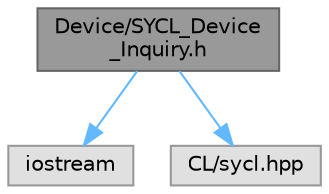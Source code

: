 digraph "Device/SYCL_Device_Inquiry.h"
{
 // INTERACTIVE_SVG=YES
 // LATEX_PDF_SIZE
  bgcolor="transparent";
  edge [fontname=Helvetica,fontsize=10,labelfontname=Helvetica,labelfontsize=10];
  node [fontname=Helvetica,fontsize=10,shape=box,height=0.2,width=0.4];
  Node1 [id="Node000001",label="Device/SYCL_Device\l_Inquiry.h",height=0.2,width=0.4,color="gray40", fillcolor="grey60", style="filled", fontcolor="black",tooltip="Collecting SYCL device availability and information."];
  Node1 -> Node2 [id="edge1_Node000001_Node000002",color="steelblue1",style="solid",tooltip=" "];
  Node2 [id="Node000002",label="iostream",height=0.2,width=0.4,color="grey60", fillcolor="#E0E0E0", style="filled",tooltip=" "];
  Node1 -> Node3 [id="edge2_Node000001_Node000003",color="steelblue1",style="solid",tooltip=" "];
  Node3 [id="Node000003",label="CL/sycl.hpp",height=0.2,width=0.4,color="grey60", fillcolor="#E0E0E0", style="filled",tooltip=" "];
}
